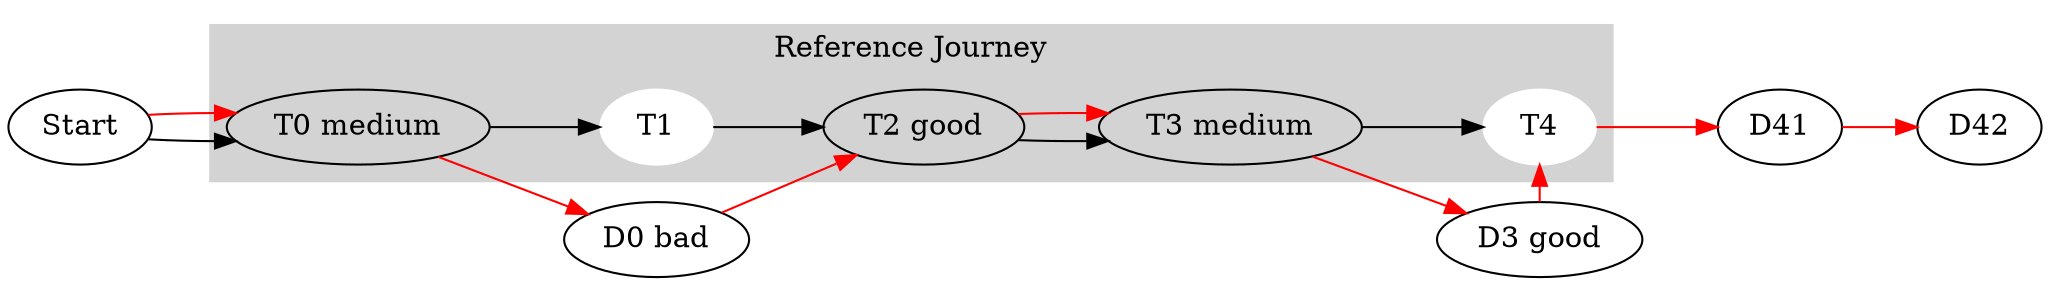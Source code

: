 digraph customerJourney {
	rankdir=LR;
	
	// Touchpoints with rating
	"T0" [ label="T0 medium"];
	"T3" [label="T3 medium"]; 
	"D0" [label="D0 bad"]; 
	"T2" [label="T2 good"];
	"D3" [label="D3 good"];
	
	// Reference journey
	subgraph cluster_0 {
		style=filled;
		color=lightgrey;
		node [style=filled,color=white];
		T0 -> T1 -> T2 -> T3 -> T4
		label = "Reference Journey";
	}
	
	Start -> T0;
	
	// The compared journey
	edge [color="#FF0000"]

	Start -> T0;
	T0 -> D0;
	D0 -> T2;
	T2 -> T3;
	T3 -> D3;
	D3 -> T4;
	T4 -> D41;
	D41 -> D42;
}
